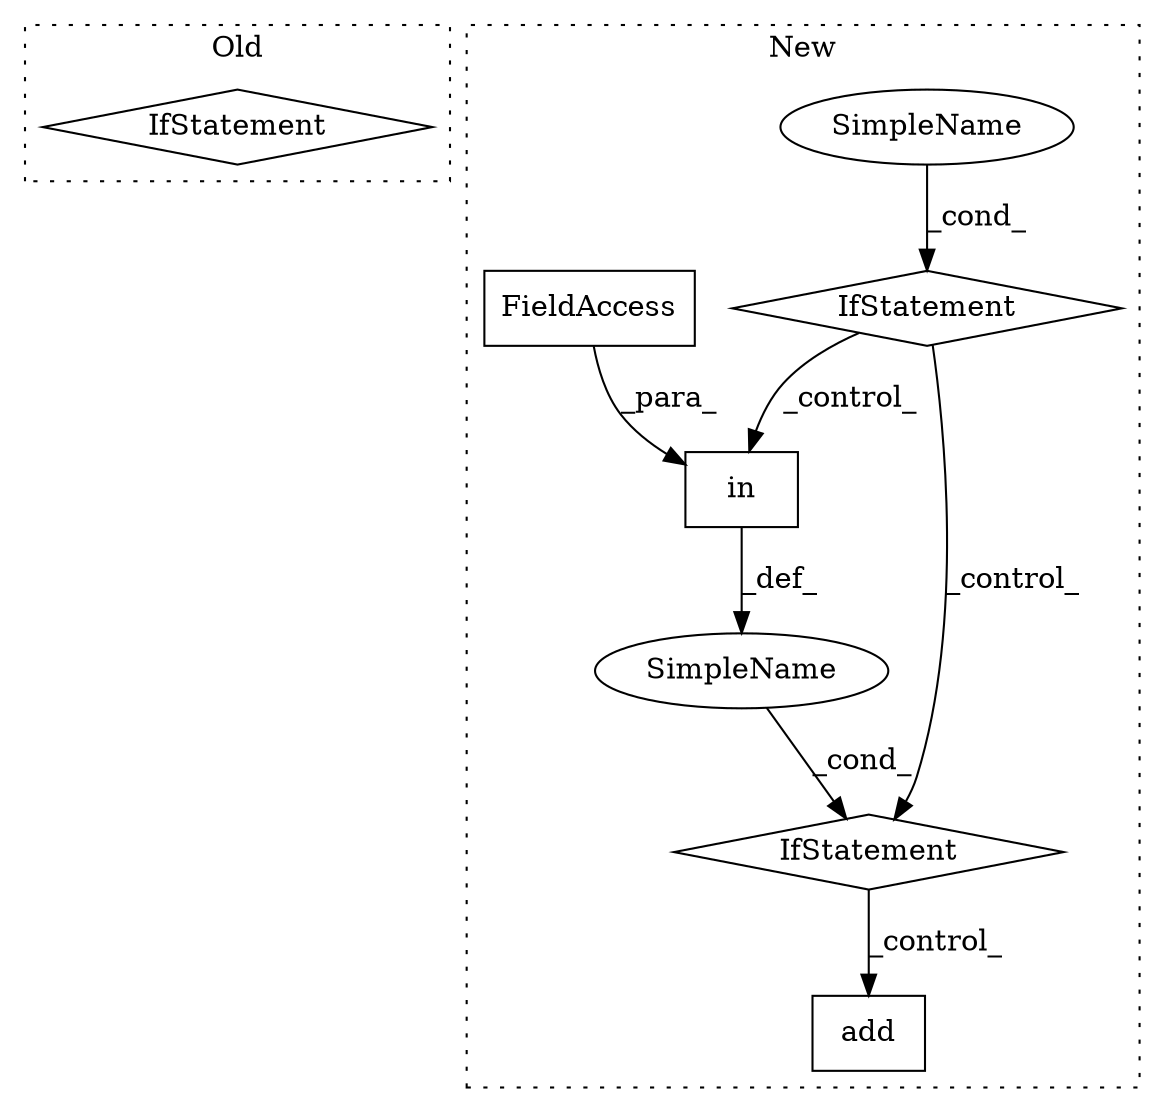digraph G {
subgraph cluster0 {
1 [label="IfStatement" a="25" s="902,917" l="4,2" shape="diamond"];
label = "Old";
style="dotted";
}
subgraph cluster1 {
2 [label="add" a="32" s="1277,1294" l="4,1" shape="box"];
3 [label="IfStatement" a="25" s="1183,1228" l="8,2" shape="diamond"];
4 [label="SimpleName" a="42" s="" l="" shape="ellipse"];
5 [label="SimpleName" a="42" s="" l="" shape="ellipse"];
6 [label="IfStatement" a="25" s="1135,1155" l="4,2" shape="diamond"];
7 [label="in" a="105" s="1191" l="37" shape="box"];
8 [label="FieldAccess" a="22" s="1208" l="20" shape="box"];
label = "New";
style="dotted";
}
3 -> 2 [label="_control_"];
4 -> 3 [label="_cond_"];
5 -> 6 [label="_cond_"];
6 -> 3 [label="_control_"];
6 -> 7 [label="_control_"];
7 -> 4 [label="_def_"];
8 -> 7 [label="_para_"];
}
